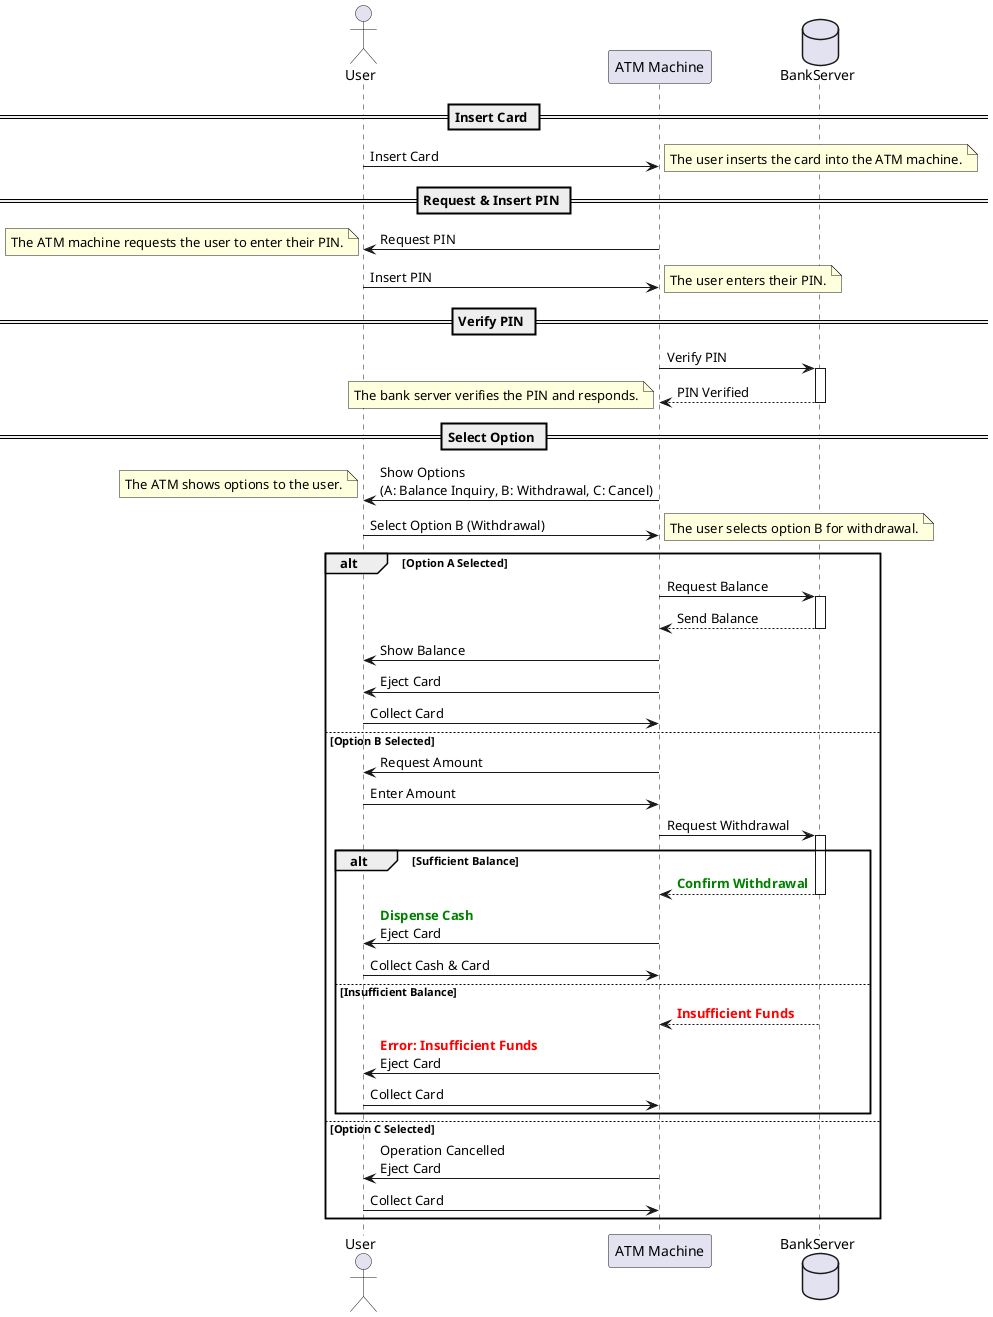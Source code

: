 @startuml SequenceATM

actor User as U
participant "ATM Machine" as ATM
database "BankServer" as BS

== Insert Card ==
U -> ATM: Insert Card
note right: The user inserts the card into the ATM machine.

== Request & Insert PIN ==
ATM -> U: Request PIN
note left: The ATM machine requests the user to enter their PIN.
U -> ATM: Insert PIN
note right: The user enters their PIN.

== Verify PIN ==
ATM -> BS: Verify PIN
activate BS
BS --> ATM: PIN Verified
note left: The bank server verifies the PIN and responds.
deactivate BS

== Select Option ==
ATM -> U: Show Options\n(A: Balance Inquiry, B: Withdrawal, C: Cancel)
note left: The ATM shows options to the user.
U -> ATM: Select Option B (Withdrawal)
note right: The user selects option B for withdrawal.

alt Option A Selected
    ATM -> BS: Request Balance
    activate BS
    BS --> ATM: Send Balance
    deactivate BS
    ATM -> U: Show Balance
    ATM -> U: Eject Card
    U -> ATM: Collect Card
else Option B Selected
    ATM -> U: Request Amount
    U -> ATM: Enter Amount
    ATM -> BS: Request Withdrawal
    activate BS
    alt Sufficient Balance
        BS --> ATM: <font color=green><b>Confirm Withdrawal
        deactivate BS
        ATM -> U: <font color=green><b>Dispense Cash\nEject Card
        U -> ATM: Collect Cash & Card
    else Insufficient Balance
        BS --> ATM: <font color=red><b>Insufficient Funds
        deactivate BS
        ATM -> U: <font color=red><b>Error: Insufficient Funds\nEject Card
        U -> ATM: Collect Card
    end
else Option C Selected
    ATM -> U: Operation Cancelled\nEject Card
    U -> ATM: Collect Card
end

@enduml
